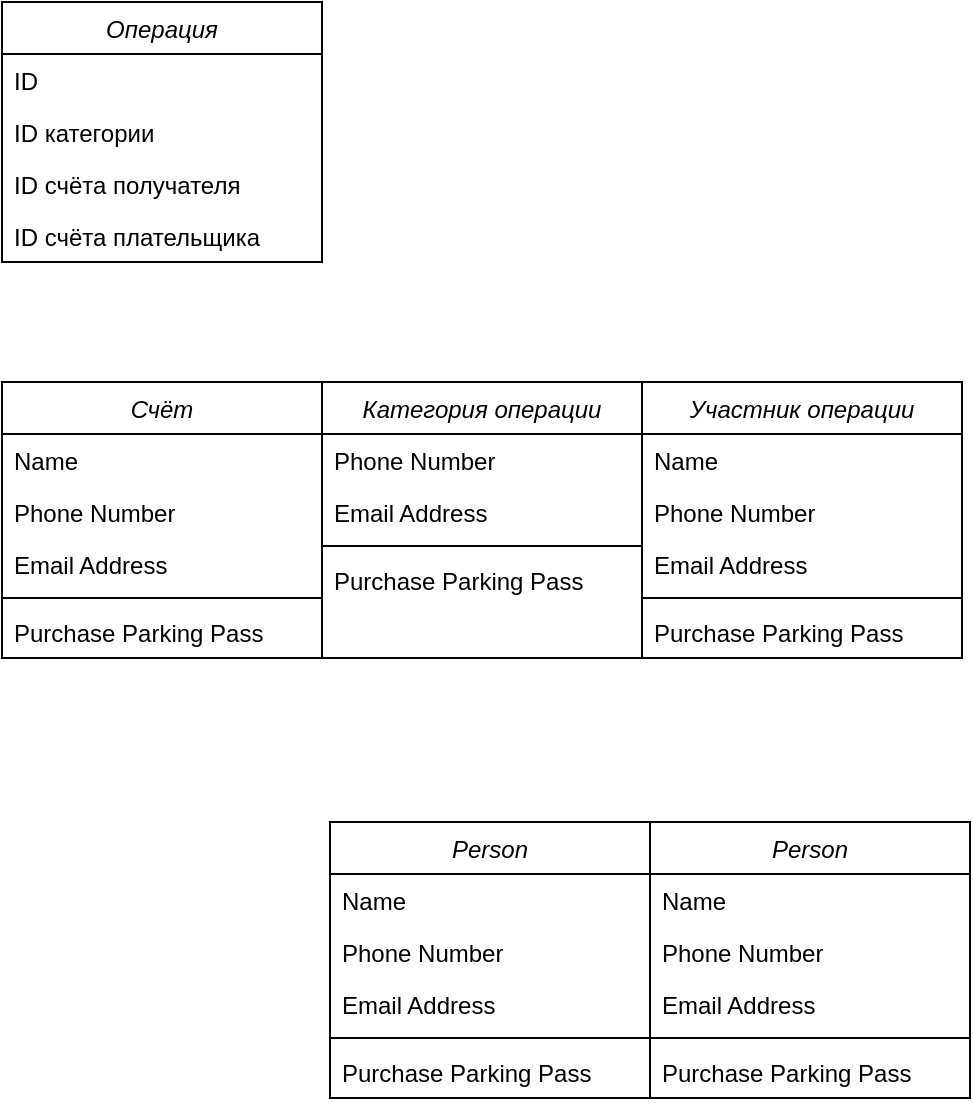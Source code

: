 <mxfile version="15.8.6" type="device"><diagram id="C5RBs43oDa-KdzZeNtuy" name="Page-1"><mxGraphModel dx="713" dy="748" grid="1" gridSize="10" guides="1" tooltips="1" connect="1" arrows="1" fold="1" page="1" pageScale="1" pageWidth="827" pageHeight="1169" math="0" shadow="0"><root><mxCell id="WIyWlLk6GJQsqaUBKTNV-0"/><mxCell id="WIyWlLk6GJQsqaUBKTNV-1" parent="WIyWlLk6GJQsqaUBKTNV-0"/><mxCell id="zkfFHV4jXpPFQw0GAbJ--0" value="Операция" style="swimlane;fontStyle=2;align=center;verticalAlign=top;childLayout=stackLayout;horizontal=1;startSize=26;horizontalStack=0;resizeParent=1;resizeLast=0;collapsible=1;marginBottom=0;rounded=0;shadow=0;strokeWidth=1;" parent="WIyWlLk6GJQsqaUBKTNV-1" vertex="1"><mxGeometry x="90" y="60" width="160" height="130" as="geometry"><mxRectangle x="230" y="140" width="160" height="26" as="alternateBounds"/></mxGeometry></mxCell><mxCell id="7G099et05X22rmahFsBa-1" value="ID" style="text;align=left;verticalAlign=top;spacingLeft=4;spacingRight=4;overflow=hidden;rotatable=0;points=[[0,0.5],[1,0.5]];portConstraint=eastwest;" vertex="1" parent="zkfFHV4jXpPFQw0GAbJ--0"><mxGeometry y="26" width="160" height="26" as="geometry"/></mxCell><mxCell id="7G099et05X22rmahFsBa-31" value="ID категории" style="text;align=left;verticalAlign=top;spacingLeft=4;spacingRight=4;overflow=hidden;rotatable=0;points=[[0,0.5],[1,0.5]];portConstraint=eastwest;" vertex="1" parent="zkfFHV4jXpPFQw0GAbJ--0"><mxGeometry y="52" width="160" height="26" as="geometry"/></mxCell><mxCell id="7G099et05X22rmahFsBa-32" value="ID счёта получателя" style="text;align=left;verticalAlign=top;spacingLeft=4;spacingRight=4;overflow=hidden;rotatable=0;points=[[0,0.5],[1,0.5]];portConstraint=eastwest;" vertex="1" parent="zkfFHV4jXpPFQw0GAbJ--0"><mxGeometry y="78" width="160" height="26" as="geometry"/></mxCell><mxCell id="7G099et05X22rmahFsBa-33" value="ID счёта плательщика" style="text;align=left;verticalAlign=top;spacingLeft=4;spacingRight=4;overflow=hidden;rotatable=0;points=[[0,0.5],[1,0.5]];portConstraint=eastwest;" vertex="1" parent="zkfFHV4jXpPFQw0GAbJ--0"><mxGeometry y="104" width="160" height="26" as="geometry"/></mxCell><mxCell id="7G099et05X22rmahFsBa-0" value="Категория операции" style="swimlane;fontStyle=2;align=center;verticalAlign=top;childLayout=stackLayout;horizontal=1;startSize=26;horizontalStack=0;resizeParent=1;resizeLast=0;collapsible=1;marginBottom=0;rounded=0;shadow=0;strokeWidth=1;" vertex="1" parent="WIyWlLk6GJQsqaUBKTNV-1"><mxGeometry x="250" y="250" width="160" height="138" as="geometry"><mxRectangle x="230" y="140" width="160" height="26" as="alternateBounds"/></mxGeometry></mxCell><mxCell id="7G099et05X22rmahFsBa-2" value="Phone Number" style="text;align=left;verticalAlign=top;spacingLeft=4;spacingRight=4;overflow=hidden;rotatable=0;points=[[0,0.5],[1,0.5]];portConstraint=eastwest;rounded=0;shadow=0;html=0;" vertex="1" parent="7G099et05X22rmahFsBa-0"><mxGeometry y="26" width="160" height="26" as="geometry"/></mxCell><mxCell id="7G099et05X22rmahFsBa-3" value="Email Address" style="text;align=left;verticalAlign=top;spacingLeft=4;spacingRight=4;overflow=hidden;rotatable=0;points=[[0,0.5],[1,0.5]];portConstraint=eastwest;rounded=0;shadow=0;html=0;" vertex="1" parent="7G099et05X22rmahFsBa-0"><mxGeometry y="52" width="160" height="26" as="geometry"/></mxCell><mxCell id="7G099et05X22rmahFsBa-4" value="" style="line;html=1;strokeWidth=1;align=left;verticalAlign=middle;spacingTop=-1;spacingLeft=3;spacingRight=3;rotatable=0;labelPosition=right;points=[];portConstraint=eastwest;" vertex="1" parent="7G099et05X22rmahFsBa-0"><mxGeometry y="78" width="160" height="8" as="geometry"/></mxCell><mxCell id="7G099et05X22rmahFsBa-5" value="Purchase Parking Pass" style="text;align=left;verticalAlign=top;spacingLeft=4;spacingRight=4;overflow=hidden;rotatable=0;points=[[0,0.5],[1,0.5]];portConstraint=eastwest;" vertex="1" parent="7G099et05X22rmahFsBa-0"><mxGeometry y="86" width="160" height="26" as="geometry"/></mxCell><mxCell id="7G099et05X22rmahFsBa-6" value="Участник операции" style="swimlane;fontStyle=2;align=center;verticalAlign=top;childLayout=stackLayout;horizontal=1;startSize=26;horizontalStack=0;resizeParent=1;resizeLast=0;collapsible=1;marginBottom=0;rounded=0;shadow=0;strokeWidth=1;" vertex="1" parent="WIyWlLk6GJQsqaUBKTNV-1"><mxGeometry x="410" y="250" width="160" height="138" as="geometry"><mxRectangle x="230" y="140" width="160" height="26" as="alternateBounds"/></mxGeometry></mxCell><mxCell id="7G099et05X22rmahFsBa-7" value="Name" style="text;align=left;verticalAlign=top;spacingLeft=4;spacingRight=4;overflow=hidden;rotatable=0;points=[[0,0.5],[1,0.5]];portConstraint=eastwest;" vertex="1" parent="7G099et05X22rmahFsBa-6"><mxGeometry y="26" width="160" height="26" as="geometry"/></mxCell><mxCell id="7G099et05X22rmahFsBa-8" value="Phone Number" style="text;align=left;verticalAlign=top;spacingLeft=4;spacingRight=4;overflow=hidden;rotatable=0;points=[[0,0.5],[1,0.5]];portConstraint=eastwest;rounded=0;shadow=0;html=0;" vertex="1" parent="7G099et05X22rmahFsBa-6"><mxGeometry y="52" width="160" height="26" as="geometry"/></mxCell><mxCell id="7G099et05X22rmahFsBa-9" value="Email Address" style="text;align=left;verticalAlign=top;spacingLeft=4;spacingRight=4;overflow=hidden;rotatable=0;points=[[0,0.5],[1,0.5]];portConstraint=eastwest;rounded=0;shadow=0;html=0;" vertex="1" parent="7G099et05X22rmahFsBa-6"><mxGeometry y="78" width="160" height="26" as="geometry"/></mxCell><mxCell id="7G099et05X22rmahFsBa-10" value="" style="line;html=1;strokeWidth=1;align=left;verticalAlign=middle;spacingTop=-1;spacingLeft=3;spacingRight=3;rotatable=0;labelPosition=right;points=[];portConstraint=eastwest;" vertex="1" parent="7G099et05X22rmahFsBa-6"><mxGeometry y="104" width="160" height="8" as="geometry"/></mxCell><mxCell id="7G099et05X22rmahFsBa-11" value="Purchase Parking Pass" style="text;align=left;verticalAlign=top;spacingLeft=4;spacingRight=4;overflow=hidden;rotatable=0;points=[[0,0.5],[1,0.5]];portConstraint=eastwest;" vertex="1" parent="7G099et05X22rmahFsBa-6"><mxGeometry y="112" width="160" height="26" as="geometry"/></mxCell><mxCell id="7G099et05X22rmahFsBa-12" value="Счёт" style="swimlane;fontStyle=2;align=center;verticalAlign=top;childLayout=stackLayout;horizontal=1;startSize=26;horizontalStack=0;resizeParent=1;resizeLast=0;collapsible=1;marginBottom=0;rounded=0;shadow=0;strokeWidth=1;" vertex="1" parent="WIyWlLk6GJQsqaUBKTNV-1"><mxGeometry x="90" y="250" width="160" height="138" as="geometry"><mxRectangle x="230" y="140" width="160" height="26" as="alternateBounds"/></mxGeometry></mxCell><mxCell id="7G099et05X22rmahFsBa-13" value="Name" style="text;align=left;verticalAlign=top;spacingLeft=4;spacingRight=4;overflow=hidden;rotatable=0;points=[[0,0.5],[1,0.5]];portConstraint=eastwest;" vertex="1" parent="7G099et05X22rmahFsBa-12"><mxGeometry y="26" width="160" height="26" as="geometry"/></mxCell><mxCell id="7G099et05X22rmahFsBa-14" value="Phone Number" style="text;align=left;verticalAlign=top;spacingLeft=4;spacingRight=4;overflow=hidden;rotatable=0;points=[[0,0.5],[1,0.5]];portConstraint=eastwest;rounded=0;shadow=0;html=0;" vertex="1" parent="7G099et05X22rmahFsBa-12"><mxGeometry y="52" width="160" height="26" as="geometry"/></mxCell><mxCell id="7G099et05X22rmahFsBa-15" value="Email Address" style="text;align=left;verticalAlign=top;spacingLeft=4;spacingRight=4;overflow=hidden;rotatable=0;points=[[0,0.5],[1,0.5]];portConstraint=eastwest;rounded=0;shadow=0;html=0;" vertex="1" parent="7G099et05X22rmahFsBa-12"><mxGeometry y="78" width="160" height="26" as="geometry"/></mxCell><mxCell id="7G099et05X22rmahFsBa-16" value="" style="line;html=1;strokeWidth=1;align=left;verticalAlign=middle;spacingTop=-1;spacingLeft=3;spacingRight=3;rotatable=0;labelPosition=right;points=[];portConstraint=eastwest;" vertex="1" parent="7G099et05X22rmahFsBa-12"><mxGeometry y="104" width="160" height="8" as="geometry"/></mxCell><mxCell id="7G099et05X22rmahFsBa-17" value="Purchase Parking Pass" style="text;align=left;verticalAlign=top;spacingLeft=4;spacingRight=4;overflow=hidden;rotatable=0;points=[[0,0.5],[1,0.5]];portConstraint=eastwest;" vertex="1" parent="7G099et05X22rmahFsBa-12"><mxGeometry y="112" width="160" height="26" as="geometry"/></mxCell><mxCell id="7G099et05X22rmahFsBa-18" value="Person" style="swimlane;fontStyle=2;align=center;verticalAlign=top;childLayout=stackLayout;horizontal=1;startSize=26;horizontalStack=0;resizeParent=1;resizeLast=0;collapsible=1;marginBottom=0;rounded=0;shadow=0;strokeWidth=1;" vertex="1" parent="WIyWlLk6GJQsqaUBKTNV-1"><mxGeometry x="254" y="470" width="160" height="138" as="geometry"><mxRectangle x="230" y="140" width="160" height="26" as="alternateBounds"/></mxGeometry></mxCell><mxCell id="7G099et05X22rmahFsBa-19" value="Name" style="text;align=left;verticalAlign=top;spacingLeft=4;spacingRight=4;overflow=hidden;rotatable=0;points=[[0,0.5],[1,0.5]];portConstraint=eastwest;" vertex="1" parent="7G099et05X22rmahFsBa-18"><mxGeometry y="26" width="160" height="26" as="geometry"/></mxCell><mxCell id="7G099et05X22rmahFsBa-20" value="Phone Number" style="text;align=left;verticalAlign=top;spacingLeft=4;spacingRight=4;overflow=hidden;rotatable=0;points=[[0,0.5],[1,0.5]];portConstraint=eastwest;rounded=0;shadow=0;html=0;" vertex="1" parent="7G099et05X22rmahFsBa-18"><mxGeometry y="52" width="160" height="26" as="geometry"/></mxCell><mxCell id="7G099et05X22rmahFsBa-21" value="Email Address" style="text;align=left;verticalAlign=top;spacingLeft=4;spacingRight=4;overflow=hidden;rotatable=0;points=[[0,0.5],[1,0.5]];portConstraint=eastwest;rounded=0;shadow=0;html=0;" vertex="1" parent="7G099et05X22rmahFsBa-18"><mxGeometry y="78" width="160" height="26" as="geometry"/></mxCell><mxCell id="7G099et05X22rmahFsBa-22" value="" style="line;html=1;strokeWidth=1;align=left;verticalAlign=middle;spacingTop=-1;spacingLeft=3;spacingRight=3;rotatable=0;labelPosition=right;points=[];portConstraint=eastwest;" vertex="1" parent="7G099et05X22rmahFsBa-18"><mxGeometry y="104" width="160" height="8" as="geometry"/></mxCell><mxCell id="7G099et05X22rmahFsBa-23" value="Purchase Parking Pass" style="text;align=left;verticalAlign=top;spacingLeft=4;spacingRight=4;overflow=hidden;rotatable=0;points=[[0,0.5],[1,0.5]];portConstraint=eastwest;" vertex="1" parent="7G099et05X22rmahFsBa-18"><mxGeometry y="112" width="160" height="26" as="geometry"/></mxCell><mxCell id="7G099et05X22rmahFsBa-24" value="Person" style="swimlane;fontStyle=2;align=center;verticalAlign=top;childLayout=stackLayout;horizontal=1;startSize=26;horizontalStack=0;resizeParent=1;resizeLast=0;collapsible=1;marginBottom=0;rounded=0;shadow=0;strokeWidth=1;" vertex="1" parent="WIyWlLk6GJQsqaUBKTNV-1"><mxGeometry x="414" y="470" width="160" height="138" as="geometry"><mxRectangle x="230" y="140" width="160" height="26" as="alternateBounds"/></mxGeometry></mxCell><mxCell id="7G099et05X22rmahFsBa-25" value="Name" style="text;align=left;verticalAlign=top;spacingLeft=4;spacingRight=4;overflow=hidden;rotatable=0;points=[[0,0.5],[1,0.5]];portConstraint=eastwest;" vertex="1" parent="7G099et05X22rmahFsBa-24"><mxGeometry y="26" width="160" height="26" as="geometry"/></mxCell><mxCell id="7G099et05X22rmahFsBa-26" value="Phone Number" style="text;align=left;verticalAlign=top;spacingLeft=4;spacingRight=4;overflow=hidden;rotatable=0;points=[[0,0.5],[1,0.5]];portConstraint=eastwest;rounded=0;shadow=0;html=0;" vertex="1" parent="7G099et05X22rmahFsBa-24"><mxGeometry y="52" width="160" height="26" as="geometry"/></mxCell><mxCell id="7G099et05X22rmahFsBa-27" value="Email Address" style="text;align=left;verticalAlign=top;spacingLeft=4;spacingRight=4;overflow=hidden;rotatable=0;points=[[0,0.5],[1,0.5]];portConstraint=eastwest;rounded=0;shadow=0;html=0;" vertex="1" parent="7G099et05X22rmahFsBa-24"><mxGeometry y="78" width="160" height="26" as="geometry"/></mxCell><mxCell id="7G099et05X22rmahFsBa-28" value="" style="line;html=1;strokeWidth=1;align=left;verticalAlign=middle;spacingTop=-1;spacingLeft=3;spacingRight=3;rotatable=0;labelPosition=right;points=[];portConstraint=eastwest;" vertex="1" parent="7G099et05X22rmahFsBa-24"><mxGeometry y="104" width="160" height="8" as="geometry"/></mxCell><mxCell id="7G099et05X22rmahFsBa-29" value="Purchase Parking Pass" style="text;align=left;verticalAlign=top;spacingLeft=4;spacingRight=4;overflow=hidden;rotatable=0;points=[[0,0.5],[1,0.5]];portConstraint=eastwest;" vertex="1" parent="7G099et05X22rmahFsBa-24"><mxGeometry y="112" width="160" height="26" as="geometry"/></mxCell></root></mxGraphModel></diagram></mxfile>